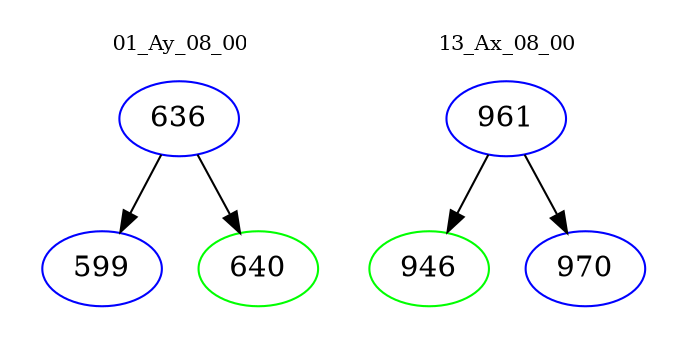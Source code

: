 digraph{
subgraph cluster_0 {
color = white
label = "01_Ay_08_00";
fontsize=10;
T0_636 [label="636", color="blue"]
T0_636 -> T0_599 [color="black"]
T0_599 [label="599", color="blue"]
T0_636 -> T0_640 [color="black"]
T0_640 [label="640", color="green"]
}
subgraph cluster_1 {
color = white
label = "13_Ax_08_00";
fontsize=10;
T1_961 [label="961", color="blue"]
T1_961 -> T1_946 [color="black"]
T1_946 [label="946", color="green"]
T1_961 -> T1_970 [color="black"]
T1_970 [label="970", color="blue"]
}
}
